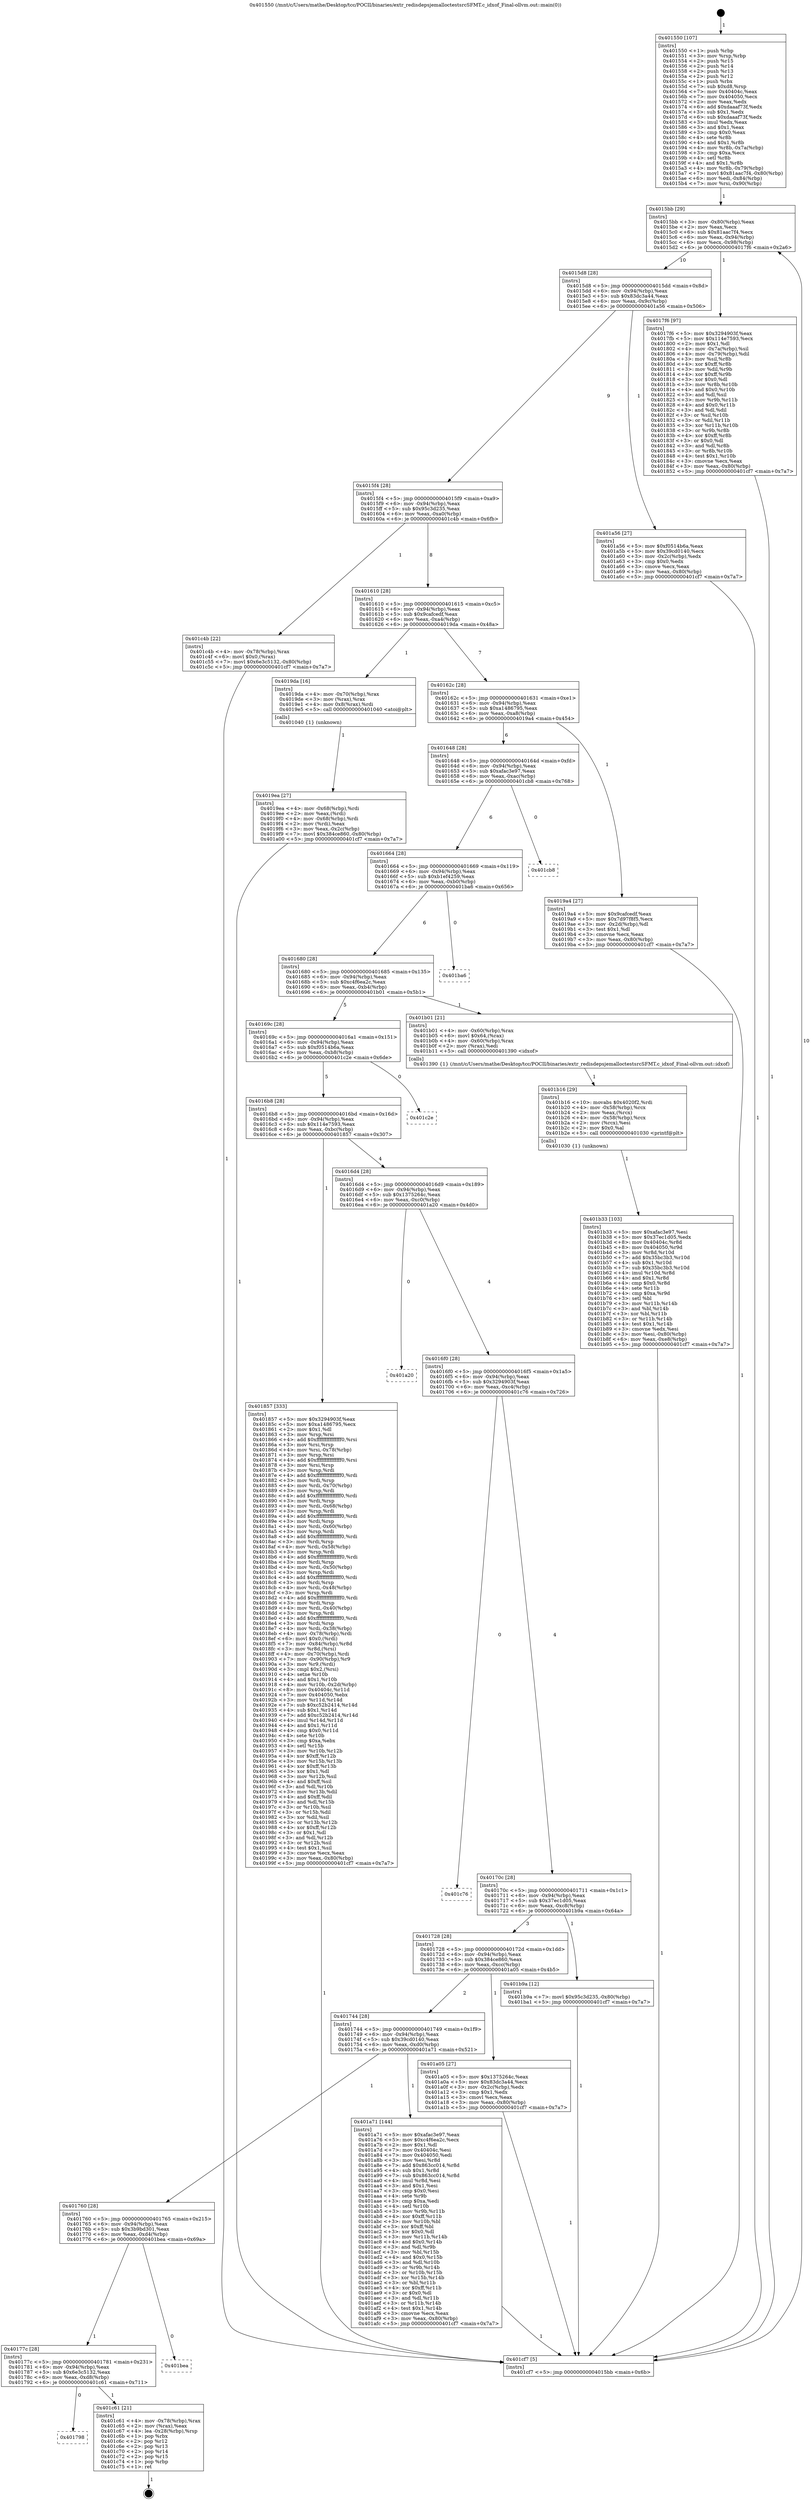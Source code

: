 digraph "0x401550" {
  label = "0x401550 (/mnt/c/Users/mathe/Desktop/tcc/POCII/binaries/extr_redisdepsjemalloctestsrcSFMT.c_idxof_Final-ollvm.out::main(0))"
  labelloc = "t"
  node[shape=record]

  Entry [label="",width=0.3,height=0.3,shape=circle,fillcolor=black,style=filled]
  "0x4015bb" [label="{
     0x4015bb [29]\l
     | [instrs]\l
     &nbsp;&nbsp;0x4015bb \<+3\>: mov -0x80(%rbp),%eax\l
     &nbsp;&nbsp;0x4015be \<+2\>: mov %eax,%ecx\l
     &nbsp;&nbsp;0x4015c0 \<+6\>: sub $0x81aac7f4,%ecx\l
     &nbsp;&nbsp;0x4015c6 \<+6\>: mov %eax,-0x94(%rbp)\l
     &nbsp;&nbsp;0x4015cc \<+6\>: mov %ecx,-0x98(%rbp)\l
     &nbsp;&nbsp;0x4015d2 \<+6\>: je 00000000004017f6 \<main+0x2a6\>\l
  }"]
  "0x4017f6" [label="{
     0x4017f6 [97]\l
     | [instrs]\l
     &nbsp;&nbsp;0x4017f6 \<+5\>: mov $0x3294903f,%eax\l
     &nbsp;&nbsp;0x4017fb \<+5\>: mov $0x114e7593,%ecx\l
     &nbsp;&nbsp;0x401800 \<+2\>: mov $0x1,%dl\l
     &nbsp;&nbsp;0x401802 \<+4\>: mov -0x7a(%rbp),%sil\l
     &nbsp;&nbsp;0x401806 \<+4\>: mov -0x79(%rbp),%dil\l
     &nbsp;&nbsp;0x40180a \<+3\>: mov %sil,%r8b\l
     &nbsp;&nbsp;0x40180d \<+4\>: xor $0xff,%r8b\l
     &nbsp;&nbsp;0x401811 \<+3\>: mov %dil,%r9b\l
     &nbsp;&nbsp;0x401814 \<+4\>: xor $0xff,%r9b\l
     &nbsp;&nbsp;0x401818 \<+3\>: xor $0x0,%dl\l
     &nbsp;&nbsp;0x40181b \<+3\>: mov %r8b,%r10b\l
     &nbsp;&nbsp;0x40181e \<+4\>: and $0x0,%r10b\l
     &nbsp;&nbsp;0x401822 \<+3\>: and %dl,%sil\l
     &nbsp;&nbsp;0x401825 \<+3\>: mov %r9b,%r11b\l
     &nbsp;&nbsp;0x401828 \<+4\>: and $0x0,%r11b\l
     &nbsp;&nbsp;0x40182c \<+3\>: and %dl,%dil\l
     &nbsp;&nbsp;0x40182f \<+3\>: or %sil,%r10b\l
     &nbsp;&nbsp;0x401832 \<+3\>: or %dil,%r11b\l
     &nbsp;&nbsp;0x401835 \<+3\>: xor %r11b,%r10b\l
     &nbsp;&nbsp;0x401838 \<+3\>: or %r9b,%r8b\l
     &nbsp;&nbsp;0x40183b \<+4\>: xor $0xff,%r8b\l
     &nbsp;&nbsp;0x40183f \<+3\>: or $0x0,%dl\l
     &nbsp;&nbsp;0x401842 \<+3\>: and %dl,%r8b\l
     &nbsp;&nbsp;0x401845 \<+3\>: or %r8b,%r10b\l
     &nbsp;&nbsp;0x401848 \<+4\>: test $0x1,%r10b\l
     &nbsp;&nbsp;0x40184c \<+3\>: cmovne %ecx,%eax\l
     &nbsp;&nbsp;0x40184f \<+3\>: mov %eax,-0x80(%rbp)\l
     &nbsp;&nbsp;0x401852 \<+5\>: jmp 0000000000401cf7 \<main+0x7a7\>\l
  }"]
  "0x4015d8" [label="{
     0x4015d8 [28]\l
     | [instrs]\l
     &nbsp;&nbsp;0x4015d8 \<+5\>: jmp 00000000004015dd \<main+0x8d\>\l
     &nbsp;&nbsp;0x4015dd \<+6\>: mov -0x94(%rbp),%eax\l
     &nbsp;&nbsp;0x4015e3 \<+5\>: sub $0x83dc3a44,%eax\l
     &nbsp;&nbsp;0x4015e8 \<+6\>: mov %eax,-0x9c(%rbp)\l
     &nbsp;&nbsp;0x4015ee \<+6\>: je 0000000000401a56 \<main+0x506\>\l
  }"]
  "0x401cf7" [label="{
     0x401cf7 [5]\l
     | [instrs]\l
     &nbsp;&nbsp;0x401cf7 \<+5\>: jmp 00000000004015bb \<main+0x6b\>\l
  }"]
  "0x401550" [label="{
     0x401550 [107]\l
     | [instrs]\l
     &nbsp;&nbsp;0x401550 \<+1\>: push %rbp\l
     &nbsp;&nbsp;0x401551 \<+3\>: mov %rsp,%rbp\l
     &nbsp;&nbsp;0x401554 \<+2\>: push %r15\l
     &nbsp;&nbsp;0x401556 \<+2\>: push %r14\l
     &nbsp;&nbsp;0x401558 \<+2\>: push %r13\l
     &nbsp;&nbsp;0x40155a \<+2\>: push %r12\l
     &nbsp;&nbsp;0x40155c \<+1\>: push %rbx\l
     &nbsp;&nbsp;0x40155d \<+7\>: sub $0xd8,%rsp\l
     &nbsp;&nbsp;0x401564 \<+7\>: mov 0x40404c,%eax\l
     &nbsp;&nbsp;0x40156b \<+7\>: mov 0x404050,%ecx\l
     &nbsp;&nbsp;0x401572 \<+2\>: mov %eax,%edx\l
     &nbsp;&nbsp;0x401574 \<+6\>: add $0xdaaaf73f,%edx\l
     &nbsp;&nbsp;0x40157a \<+3\>: sub $0x1,%edx\l
     &nbsp;&nbsp;0x40157d \<+6\>: sub $0xdaaaf73f,%edx\l
     &nbsp;&nbsp;0x401583 \<+3\>: imul %edx,%eax\l
     &nbsp;&nbsp;0x401586 \<+3\>: and $0x1,%eax\l
     &nbsp;&nbsp;0x401589 \<+3\>: cmp $0x0,%eax\l
     &nbsp;&nbsp;0x40158c \<+4\>: sete %r8b\l
     &nbsp;&nbsp;0x401590 \<+4\>: and $0x1,%r8b\l
     &nbsp;&nbsp;0x401594 \<+4\>: mov %r8b,-0x7a(%rbp)\l
     &nbsp;&nbsp;0x401598 \<+3\>: cmp $0xa,%ecx\l
     &nbsp;&nbsp;0x40159b \<+4\>: setl %r8b\l
     &nbsp;&nbsp;0x40159f \<+4\>: and $0x1,%r8b\l
     &nbsp;&nbsp;0x4015a3 \<+4\>: mov %r8b,-0x79(%rbp)\l
     &nbsp;&nbsp;0x4015a7 \<+7\>: movl $0x81aac7f4,-0x80(%rbp)\l
     &nbsp;&nbsp;0x4015ae \<+6\>: mov %edi,-0x84(%rbp)\l
     &nbsp;&nbsp;0x4015b4 \<+7\>: mov %rsi,-0x90(%rbp)\l
  }"]
  Exit [label="",width=0.3,height=0.3,shape=circle,fillcolor=black,style=filled,peripheries=2]
  "0x401a56" [label="{
     0x401a56 [27]\l
     | [instrs]\l
     &nbsp;&nbsp;0x401a56 \<+5\>: mov $0xf0514b6a,%eax\l
     &nbsp;&nbsp;0x401a5b \<+5\>: mov $0x39cd0140,%ecx\l
     &nbsp;&nbsp;0x401a60 \<+3\>: mov -0x2c(%rbp),%edx\l
     &nbsp;&nbsp;0x401a63 \<+3\>: cmp $0x0,%edx\l
     &nbsp;&nbsp;0x401a66 \<+3\>: cmove %ecx,%eax\l
     &nbsp;&nbsp;0x401a69 \<+3\>: mov %eax,-0x80(%rbp)\l
     &nbsp;&nbsp;0x401a6c \<+5\>: jmp 0000000000401cf7 \<main+0x7a7\>\l
  }"]
  "0x4015f4" [label="{
     0x4015f4 [28]\l
     | [instrs]\l
     &nbsp;&nbsp;0x4015f4 \<+5\>: jmp 00000000004015f9 \<main+0xa9\>\l
     &nbsp;&nbsp;0x4015f9 \<+6\>: mov -0x94(%rbp),%eax\l
     &nbsp;&nbsp;0x4015ff \<+5\>: sub $0x95c3d235,%eax\l
     &nbsp;&nbsp;0x401604 \<+6\>: mov %eax,-0xa0(%rbp)\l
     &nbsp;&nbsp;0x40160a \<+6\>: je 0000000000401c4b \<main+0x6fb\>\l
  }"]
  "0x401798" [label="{
     0x401798\l
  }", style=dashed]
  "0x401c4b" [label="{
     0x401c4b [22]\l
     | [instrs]\l
     &nbsp;&nbsp;0x401c4b \<+4\>: mov -0x78(%rbp),%rax\l
     &nbsp;&nbsp;0x401c4f \<+6\>: movl $0x0,(%rax)\l
     &nbsp;&nbsp;0x401c55 \<+7\>: movl $0x6e3c5132,-0x80(%rbp)\l
     &nbsp;&nbsp;0x401c5c \<+5\>: jmp 0000000000401cf7 \<main+0x7a7\>\l
  }"]
  "0x401610" [label="{
     0x401610 [28]\l
     | [instrs]\l
     &nbsp;&nbsp;0x401610 \<+5\>: jmp 0000000000401615 \<main+0xc5\>\l
     &nbsp;&nbsp;0x401615 \<+6\>: mov -0x94(%rbp),%eax\l
     &nbsp;&nbsp;0x40161b \<+5\>: sub $0x9cafcedf,%eax\l
     &nbsp;&nbsp;0x401620 \<+6\>: mov %eax,-0xa4(%rbp)\l
     &nbsp;&nbsp;0x401626 \<+6\>: je 00000000004019da \<main+0x48a\>\l
  }"]
  "0x401c61" [label="{
     0x401c61 [21]\l
     | [instrs]\l
     &nbsp;&nbsp;0x401c61 \<+4\>: mov -0x78(%rbp),%rax\l
     &nbsp;&nbsp;0x401c65 \<+2\>: mov (%rax),%eax\l
     &nbsp;&nbsp;0x401c67 \<+4\>: lea -0x28(%rbp),%rsp\l
     &nbsp;&nbsp;0x401c6b \<+1\>: pop %rbx\l
     &nbsp;&nbsp;0x401c6c \<+2\>: pop %r12\l
     &nbsp;&nbsp;0x401c6e \<+2\>: pop %r13\l
     &nbsp;&nbsp;0x401c70 \<+2\>: pop %r14\l
     &nbsp;&nbsp;0x401c72 \<+2\>: pop %r15\l
     &nbsp;&nbsp;0x401c74 \<+1\>: pop %rbp\l
     &nbsp;&nbsp;0x401c75 \<+1\>: ret\l
  }"]
  "0x4019da" [label="{
     0x4019da [16]\l
     | [instrs]\l
     &nbsp;&nbsp;0x4019da \<+4\>: mov -0x70(%rbp),%rax\l
     &nbsp;&nbsp;0x4019de \<+3\>: mov (%rax),%rax\l
     &nbsp;&nbsp;0x4019e1 \<+4\>: mov 0x8(%rax),%rdi\l
     &nbsp;&nbsp;0x4019e5 \<+5\>: call 0000000000401040 \<atoi@plt\>\l
     | [calls]\l
     &nbsp;&nbsp;0x401040 \{1\} (unknown)\l
  }"]
  "0x40162c" [label="{
     0x40162c [28]\l
     | [instrs]\l
     &nbsp;&nbsp;0x40162c \<+5\>: jmp 0000000000401631 \<main+0xe1\>\l
     &nbsp;&nbsp;0x401631 \<+6\>: mov -0x94(%rbp),%eax\l
     &nbsp;&nbsp;0x401637 \<+5\>: sub $0xa1486795,%eax\l
     &nbsp;&nbsp;0x40163c \<+6\>: mov %eax,-0xa8(%rbp)\l
     &nbsp;&nbsp;0x401642 \<+6\>: je 00000000004019a4 \<main+0x454\>\l
  }"]
  "0x40177c" [label="{
     0x40177c [28]\l
     | [instrs]\l
     &nbsp;&nbsp;0x40177c \<+5\>: jmp 0000000000401781 \<main+0x231\>\l
     &nbsp;&nbsp;0x401781 \<+6\>: mov -0x94(%rbp),%eax\l
     &nbsp;&nbsp;0x401787 \<+5\>: sub $0x6e3c5132,%eax\l
     &nbsp;&nbsp;0x40178c \<+6\>: mov %eax,-0xd8(%rbp)\l
     &nbsp;&nbsp;0x401792 \<+6\>: je 0000000000401c61 \<main+0x711\>\l
  }"]
  "0x4019a4" [label="{
     0x4019a4 [27]\l
     | [instrs]\l
     &nbsp;&nbsp;0x4019a4 \<+5\>: mov $0x9cafcedf,%eax\l
     &nbsp;&nbsp;0x4019a9 \<+5\>: mov $0x7d97f8f5,%ecx\l
     &nbsp;&nbsp;0x4019ae \<+3\>: mov -0x2d(%rbp),%dl\l
     &nbsp;&nbsp;0x4019b1 \<+3\>: test $0x1,%dl\l
     &nbsp;&nbsp;0x4019b4 \<+3\>: cmovne %ecx,%eax\l
     &nbsp;&nbsp;0x4019b7 \<+3\>: mov %eax,-0x80(%rbp)\l
     &nbsp;&nbsp;0x4019ba \<+5\>: jmp 0000000000401cf7 \<main+0x7a7\>\l
  }"]
  "0x401648" [label="{
     0x401648 [28]\l
     | [instrs]\l
     &nbsp;&nbsp;0x401648 \<+5\>: jmp 000000000040164d \<main+0xfd\>\l
     &nbsp;&nbsp;0x40164d \<+6\>: mov -0x94(%rbp),%eax\l
     &nbsp;&nbsp;0x401653 \<+5\>: sub $0xafac3e97,%eax\l
     &nbsp;&nbsp;0x401658 \<+6\>: mov %eax,-0xac(%rbp)\l
     &nbsp;&nbsp;0x40165e \<+6\>: je 0000000000401cb8 \<main+0x768\>\l
  }"]
  "0x401bea" [label="{
     0x401bea\l
  }", style=dashed]
  "0x401cb8" [label="{
     0x401cb8\l
  }", style=dashed]
  "0x401664" [label="{
     0x401664 [28]\l
     | [instrs]\l
     &nbsp;&nbsp;0x401664 \<+5\>: jmp 0000000000401669 \<main+0x119\>\l
     &nbsp;&nbsp;0x401669 \<+6\>: mov -0x94(%rbp),%eax\l
     &nbsp;&nbsp;0x40166f \<+5\>: sub $0xb1ef4259,%eax\l
     &nbsp;&nbsp;0x401674 \<+6\>: mov %eax,-0xb0(%rbp)\l
     &nbsp;&nbsp;0x40167a \<+6\>: je 0000000000401ba6 \<main+0x656\>\l
  }"]
  "0x401b33" [label="{
     0x401b33 [103]\l
     | [instrs]\l
     &nbsp;&nbsp;0x401b33 \<+5\>: mov $0xafac3e97,%esi\l
     &nbsp;&nbsp;0x401b38 \<+5\>: mov $0x37ec1d05,%edx\l
     &nbsp;&nbsp;0x401b3d \<+8\>: mov 0x40404c,%r8d\l
     &nbsp;&nbsp;0x401b45 \<+8\>: mov 0x404050,%r9d\l
     &nbsp;&nbsp;0x401b4d \<+3\>: mov %r8d,%r10d\l
     &nbsp;&nbsp;0x401b50 \<+7\>: add $0x35bc3b3,%r10d\l
     &nbsp;&nbsp;0x401b57 \<+4\>: sub $0x1,%r10d\l
     &nbsp;&nbsp;0x401b5b \<+7\>: sub $0x35bc3b3,%r10d\l
     &nbsp;&nbsp;0x401b62 \<+4\>: imul %r10d,%r8d\l
     &nbsp;&nbsp;0x401b66 \<+4\>: and $0x1,%r8d\l
     &nbsp;&nbsp;0x401b6a \<+4\>: cmp $0x0,%r8d\l
     &nbsp;&nbsp;0x401b6e \<+4\>: sete %r11b\l
     &nbsp;&nbsp;0x401b72 \<+4\>: cmp $0xa,%r9d\l
     &nbsp;&nbsp;0x401b76 \<+3\>: setl %bl\l
     &nbsp;&nbsp;0x401b79 \<+3\>: mov %r11b,%r14b\l
     &nbsp;&nbsp;0x401b7c \<+3\>: and %bl,%r14b\l
     &nbsp;&nbsp;0x401b7f \<+3\>: xor %bl,%r11b\l
     &nbsp;&nbsp;0x401b82 \<+3\>: or %r11b,%r14b\l
     &nbsp;&nbsp;0x401b85 \<+4\>: test $0x1,%r14b\l
     &nbsp;&nbsp;0x401b89 \<+3\>: cmovne %edx,%esi\l
     &nbsp;&nbsp;0x401b8c \<+3\>: mov %esi,-0x80(%rbp)\l
     &nbsp;&nbsp;0x401b8f \<+6\>: mov %eax,-0xe8(%rbp)\l
     &nbsp;&nbsp;0x401b95 \<+5\>: jmp 0000000000401cf7 \<main+0x7a7\>\l
  }"]
  "0x401ba6" [label="{
     0x401ba6\l
  }", style=dashed]
  "0x401680" [label="{
     0x401680 [28]\l
     | [instrs]\l
     &nbsp;&nbsp;0x401680 \<+5\>: jmp 0000000000401685 \<main+0x135\>\l
     &nbsp;&nbsp;0x401685 \<+6\>: mov -0x94(%rbp),%eax\l
     &nbsp;&nbsp;0x40168b \<+5\>: sub $0xc4f6ea2c,%eax\l
     &nbsp;&nbsp;0x401690 \<+6\>: mov %eax,-0xb4(%rbp)\l
     &nbsp;&nbsp;0x401696 \<+6\>: je 0000000000401b01 \<main+0x5b1\>\l
  }"]
  "0x401b16" [label="{
     0x401b16 [29]\l
     | [instrs]\l
     &nbsp;&nbsp;0x401b16 \<+10\>: movabs $0x4020f2,%rdi\l
     &nbsp;&nbsp;0x401b20 \<+4\>: mov -0x58(%rbp),%rcx\l
     &nbsp;&nbsp;0x401b24 \<+2\>: mov %eax,(%rcx)\l
     &nbsp;&nbsp;0x401b26 \<+4\>: mov -0x58(%rbp),%rcx\l
     &nbsp;&nbsp;0x401b2a \<+2\>: mov (%rcx),%esi\l
     &nbsp;&nbsp;0x401b2c \<+2\>: mov $0x0,%al\l
     &nbsp;&nbsp;0x401b2e \<+5\>: call 0000000000401030 \<printf@plt\>\l
     | [calls]\l
     &nbsp;&nbsp;0x401030 \{1\} (unknown)\l
  }"]
  "0x401b01" [label="{
     0x401b01 [21]\l
     | [instrs]\l
     &nbsp;&nbsp;0x401b01 \<+4\>: mov -0x60(%rbp),%rax\l
     &nbsp;&nbsp;0x401b05 \<+6\>: movl $0x64,(%rax)\l
     &nbsp;&nbsp;0x401b0b \<+4\>: mov -0x60(%rbp),%rax\l
     &nbsp;&nbsp;0x401b0f \<+2\>: mov (%rax),%edi\l
     &nbsp;&nbsp;0x401b11 \<+5\>: call 0000000000401390 \<idxof\>\l
     | [calls]\l
     &nbsp;&nbsp;0x401390 \{1\} (/mnt/c/Users/mathe/Desktop/tcc/POCII/binaries/extr_redisdepsjemalloctestsrcSFMT.c_idxof_Final-ollvm.out::idxof)\l
  }"]
  "0x40169c" [label="{
     0x40169c [28]\l
     | [instrs]\l
     &nbsp;&nbsp;0x40169c \<+5\>: jmp 00000000004016a1 \<main+0x151\>\l
     &nbsp;&nbsp;0x4016a1 \<+6\>: mov -0x94(%rbp),%eax\l
     &nbsp;&nbsp;0x4016a7 \<+5\>: sub $0xf0514b6a,%eax\l
     &nbsp;&nbsp;0x4016ac \<+6\>: mov %eax,-0xb8(%rbp)\l
     &nbsp;&nbsp;0x4016b2 \<+6\>: je 0000000000401c2e \<main+0x6de\>\l
  }"]
  "0x401760" [label="{
     0x401760 [28]\l
     | [instrs]\l
     &nbsp;&nbsp;0x401760 \<+5\>: jmp 0000000000401765 \<main+0x215\>\l
     &nbsp;&nbsp;0x401765 \<+6\>: mov -0x94(%rbp),%eax\l
     &nbsp;&nbsp;0x40176b \<+5\>: sub $0x3b9bd301,%eax\l
     &nbsp;&nbsp;0x401770 \<+6\>: mov %eax,-0xd4(%rbp)\l
     &nbsp;&nbsp;0x401776 \<+6\>: je 0000000000401bea \<main+0x69a\>\l
  }"]
  "0x401c2e" [label="{
     0x401c2e\l
  }", style=dashed]
  "0x4016b8" [label="{
     0x4016b8 [28]\l
     | [instrs]\l
     &nbsp;&nbsp;0x4016b8 \<+5\>: jmp 00000000004016bd \<main+0x16d\>\l
     &nbsp;&nbsp;0x4016bd \<+6\>: mov -0x94(%rbp),%eax\l
     &nbsp;&nbsp;0x4016c3 \<+5\>: sub $0x114e7593,%eax\l
     &nbsp;&nbsp;0x4016c8 \<+6\>: mov %eax,-0xbc(%rbp)\l
     &nbsp;&nbsp;0x4016ce \<+6\>: je 0000000000401857 \<main+0x307\>\l
  }"]
  "0x401a71" [label="{
     0x401a71 [144]\l
     | [instrs]\l
     &nbsp;&nbsp;0x401a71 \<+5\>: mov $0xafac3e97,%eax\l
     &nbsp;&nbsp;0x401a76 \<+5\>: mov $0xc4f6ea2c,%ecx\l
     &nbsp;&nbsp;0x401a7b \<+2\>: mov $0x1,%dl\l
     &nbsp;&nbsp;0x401a7d \<+7\>: mov 0x40404c,%esi\l
     &nbsp;&nbsp;0x401a84 \<+7\>: mov 0x404050,%edi\l
     &nbsp;&nbsp;0x401a8b \<+3\>: mov %esi,%r8d\l
     &nbsp;&nbsp;0x401a8e \<+7\>: add $0x863cc014,%r8d\l
     &nbsp;&nbsp;0x401a95 \<+4\>: sub $0x1,%r8d\l
     &nbsp;&nbsp;0x401a99 \<+7\>: sub $0x863cc014,%r8d\l
     &nbsp;&nbsp;0x401aa0 \<+4\>: imul %r8d,%esi\l
     &nbsp;&nbsp;0x401aa4 \<+3\>: and $0x1,%esi\l
     &nbsp;&nbsp;0x401aa7 \<+3\>: cmp $0x0,%esi\l
     &nbsp;&nbsp;0x401aaa \<+4\>: sete %r9b\l
     &nbsp;&nbsp;0x401aae \<+3\>: cmp $0xa,%edi\l
     &nbsp;&nbsp;0x401ab1 \<+4\>: setl %r10b\l
     &nbsp;&nbsp;0x401ab5 \<+3\>: mov %r9b,%r11b\l
     &nbsp;&nbsp;0x401ab8 \<+4\>: xor $0xff,%r11b\l
     &nbsp;&nbsp;0x401abc \<+3\>: mov %r10b,%bl\l
     &nbsp;&nbsp;0x401abf \<+3\>: xor $0xff,%bl\l
     &nbsp;&nbsp;0x401ac2 \<+3\>: xor $0x0,%dl\l
     &nbsp;&nbsp;0x401ac5 \<+3\>: mov %r11b,%r14b\l
     &nbsp;&nbsp;0x401ac8 \<+4\>: and $0x0,%r14b\l
     &nbsp;&nbsp;0x401acc \<+3\>: and %dl,%r9b\l
     &nbsp;&nbsp;0x401acf \<+3\>: mov %bl,%r15b\l
     &nbsp;&nbsp;0x401ad2 \<+4\>: and $0x0,%r15b\l
     &nbsp;&nbsp;0x401ad6 \<+3\>: and %dl,%r10b\l
     &nbsp;&nbsp;0x401ad9 \<+3\>: or %r9b,%r14b\l
     &nbsp;&nbsp;0x401adc \<+3\>: or %r10b,%r15b\l
     &nbsp;&nbsp;0x401adf \<+3\>: xor %r15b,%r14b\l
     &nbsp;&nbsp;0x401ae2 \<+3\>: or %bl,%r11b\l
     &nbsp;&nbsp;0x401ae5 \<+4\>: xor $0xff,%r11b\l
     &nbsp;&nbsp;0x401ae9 \<+3\>: or $0x0,%dl\l
     &nbsp;&nbsp;0x401aec \<+3\>: and %dl,%r11b\l
     &nbsp;&nbsp;0x401aef \<+3\>: or %r11b,%r14b\l
     &nbsp;&nbsp;0x401af2 \<+4\>: test $0x1,%r14b\l
     &nbsp;&nbsp;0x401af6 \<+3\>: cmovne %ecx,%eax\l
     &nbsp;&nbsp;0x401af9 \<+3\>: mov %eax,-0x80(%rbp)\l
     &nbsp;&nbsp;0x401afc \<+5\>: jmp 0000000000401cf7 \<main+0x7a7\>\l
  }"]
  "0x401857" [label="{
     0x401857 [333]\l
     | [instrs]\l
     &nbsp;&nbsp;0x401857 \<+5\>: mov $0x3294903f,%eax\l
     &nbsp;&nbsp;0x40185c \<+5\>: mov $0xa1486795,%ecx\l
     &nbsp;&nbsp;0x401861 \<+2\>: mov $0x1,%dl\l
     &nbsp;&nbsp;0x401863 \<+3\>: mov %rsp,%rsi\l
     &nbsp;&nbsp;0x401866 \<+4\>: add $0xfffffffffffffff0,%rsi\l
     &nbsp;&nbsp;0x40186a \<+3\>: mov %rsi,%rsp\l
     &nbsp;&nbsp;0x40186d \<+4\>: mov %rsi,-0x78(%rbp)\l
     &nbsp;&nbsp;0x401871 \<+3\>: mov %rsp,%rsi\l
     &nbsp;&nbsp;0x401874 \<+4\>: add $0xfffffffffffffff0,%rsi\l
     &nbsp;&nbsp;0x401878 \<+3\>: mov %rsi,%rsp\l
     &nbsp;&nbsp;0x40187b \<+3\>: mov %rsp,%rdi\l
     &nbsp;&nbsp;0x40187e \<+4\>: add $0xfffffffffffffff0,%rdi\l
     &nbsp;&nbsp;0x401882 \<+3\>: mov %rdi,%rsp\l
     &nbsp;&nbsp;0x401885 \<+4\>: mov %rdi,-0x70(%rbp)\l
     &nbsp;&nbsp;0x401889 \<+3\>: mov %rsp,%rdi\l
     &nbsp;&nbsp;0x40188c \<+4\>: add $0xfffffffffffffff0,%rdi\l
     &nbsp;&nbsp;0x401890 \<+3\>: mov %rdi,%rsp\l
     &nbsp;&nbsp;0x401893 \<+4\>: mov %rdi,-0x68(%rbp)\l
     &nbsp;&nbsp;0x401897 \<+3\>: mov %rsp,%rdi\l
     &nbsp;&nbsp;0x40189a \<+4\>: add $0xfffffffffffffff0,%rdi\l
     &nbsp;&nbsp;0x40189e \<+3\>: mov %rdi,%rsp\l
     &nbsp;&nbsp;0x4018a1 \<+4\>: mov %rdi,-0x60(%rbp)\l
     &nbsp;&nbsp;0x4018a5 \<+3\>: mov %rsp,%rdi\l
     &nbsp;&nbsp;0x4018a8 \<+4\>: add $0xfffffffffffffff0,%rdi\l
     &nbsp;&nbsp;0x4018ac \<+3\>: mov %rdi,%rsp\l
     &nbsp;&nbsp;0x4018af \<+4\>: mov %rdi,-0x58(%rbp)\l
     &nbsp;&nbsp;0x4018b3 \<+3\>: mov %rsp,%rdi\l
     &nbsp;&nbsp;0x4018b6 \<+4\>: add $0xfffffffffffffff0,%rdi\l
     &nbsp;&nbsp;0x4018ba \<+3\>: mov %rdi,%rsp\l
     &nbsp;&nbsp;0x4018bd \<+4\>: mov %rdi,-0x50(%rbp)\l
     &nbsp;&nbsp;0x4018c1 \<+3\>: mov %rsp,%rdi\l
     &nbsp;&nbsp;0x4018c4 \<+4\>: add $0xfffffffffffffff0,%rdi\l
     &nbsp;&nbsp;0x4018c8 \<+3\>: mov %rdi,%rsp\l
     &nbsp;&nbsp;0x4018cb \<+4\>: mov %rdi,-0x48(%rbp)\l
     &nbsp;&nbsp;0x4018cf \<+3\>: mov %rsp,%rdi\l
     &nbsp;&nbsp;0x4018d2 \<+4\>: add $0xfffffffffffffff0,%rdi\l
     &nbsp;&nbsp;0x4018d6 \<+3\>: mov %rdi,%rsp\l
     &nbsp;&nbsp;0x4018d9 \<+4\>: mov %rdi,-0x40(%rbp)\l
     &nbsp;&nbsp;0x4018dd \<+3\>: mov %rsp,%rdi\l
     &nbsp;&nbsp;0x4018e0 \<+4\>: add $0xfffffffffffffff0,%rdi\l
     &nbsp;&nbsp;0x4018e4 \<+3\>: mov %rdi,%rsp\l
     &nbsp;&nbsp;0x4018e7 \<+4\>: mov %rdi,-0x38(%rbp)\l
     &nbsp;&nbsp;0x4018eb \<+4\>: mov -0x78(%rbp),%rdi\l
     &nbsp;&nbsp;0x4018ef \<+6\>: movl $0x0,(%rdi)\l
     &nbsp;&nbsp;0x4018f5 \<+7\>: mov -0x84(%rbp),%r8d\l
     &nbsp;&nbsp;0x4018fc \<+3\>: mov %r8d,(%rsi)\l
     &nbsp;&nbsp;0x4018ff \<+4\>: mov -0x70(%rbp),%rdi\l
     &nbsp;&nbsp;0x401903 \<+7\>: mov -0x90(%rbp),%r9\l
     &nbsp;&nbsp;0x40190a \<+3\>: mov %r9,(%rdi)\l
     &nbsp;&nbsp;0x40190d \<+3\>: cmpl $0x2,(%rsi)\l
     &nbsp;&nbsp;0x401910 \<+4\>: setne %r10b\l
     &nbsp;&nbsp;0x401914 \<+4\>: and $0x1,%r10b\l
     &nbsp;&nbsp;0x401918 \<+4\>: mov %r10b,-0x2d(%rbp)\l
     &nbsp;&nbsp;0x40191c \<+8\>: mov 0x40404c,%r11d\l
     &nbsp;&nbsp;0x401924 \<+7\>: mov 0x404050,%ebx\l
     &nbsp;&nbsp;0x40192b \<+3\>: mov %r11d,%r14d\l
     &nbsp;&nbsp;0x40192e \<+7\>: sub $0xc52b2414,%r14d\l
     &nbsp;&nbsp;0x401935 \<+4\>: sub $0x1,%r14d\l
     &nbsp;&nbsp;0x401939 \<+7\>: add $0xc52b2414,%r14d\l
     &nbsp;&nbsp;0x401940 \<+4\>: imul %r14d,%r11d\l
     &nbsp;&nbsp;0x401944 \<+4\>: and $0x1,%r11d\l
     &nbsp;&nbsp;0x401948 \<+4\>: cmp $0x0,%r11d\l
     &nbsp;&nbsp;0x40194c \<+4\>: sete %r10b\l
     &nbsp;&nbsp;0x401950 \<+3\>: cmp $0xa,%ebx\l
     &nbsp;&nbsp;0x401953 \<+4\>: setl %r15b\l
     &nbsp;&nbsp;0x401957 \<+3\>: mov %r10b,%r12b\l
     &nbsp;&nbsp;0x40195a \<+4\>: xor $0xff,%r12b\l
     &nbsp;&nbsp;0x40195e \<+3\>: mov %r15b,%r13b\l
     &nbsp;&nbsp;0x401961 \<+4\>: xor $0xff,%r13b\l
     &nbsp;&nbsp;0x401965 \<+3\>: xor $0x1,%dl\l
     &nbsp;&nbsp;0x401968 \<+3\>: mov %r12b,%sil\l
     &nbsp;&nbsp;0x40196b \<+4\>: and $0xff,%sil\l
     &nbsp;&nbsp;0x40196f \<+3\>: and %dl,%r10b\l
     &nbsp;&nbsp;0x401972 \<+3\>: mov %r13b,%dil\l
     &nbsp;&nbsp;0x401975 \<+4\>: and $0xff,%dil\l
     &nbsp;&nbsp;0x401979 \<+3\>: and %dl,%r15b\l
     &nbsp;&nbsp;0x40197c \<+3\>: or %r10b,%sil\l
     &nbsp;&nbsp;0x40197f \<+3\>: or %r15b,%dil\l
     &nbsp;&nbsp;0x401982 \<+3\>: xor %dil,%sil\l
     &nbsp;&nbsp;0x401985 \<+3\>: or %r13b,%r12b\l
     &nbsp;&nbsp;0x401988 \<+4\>: xor $0xff,%r12b\l
     &nbsp;&nbsp;0x40198c \<+3\>: or $0x1,%dl\l
     &nbsp;&nbsp;0x40198f \<+3\>: and %dl,%r12b\l
     &nbsp;&nbsp;0x401992 \<+3\>: or %r12b,%sil\l
     &nbsp;&nbsp;0x401995 \<+4\>: test $0x1,%sil\l
     &nbsp;&nbsp;0x401999 \<+3\>: cmovne %ecx,%eax\l
     &nbsp;&nbsp;0x40199c \<+3\>: mov %eax,-0x80(%rbp)\l
     &nbsp;&nbsp;0x40199f \<+5\>: jmp 0000000000401cf7 \<main+0x7a7\>\l
  }"]
  "0x4016d4" [label="{
     0x4016d4 [28]\l
     | [instrs]\l
     &nbsp;&nbsp;0x4016d4 \<+5\>: jmp 00000000004016d9 \<main+0x189\>\l
     &nbsp;&nbsp;0x4016d9 \<+6\>: mov -0x94(%rbp),%eax\l
     &nbsp;&nbsp;0x4016df \<+5\>: sub $0x1375264c,%eax\l
     &nbsp;&nbsp;0x4016e4 \<+6\>: mov %eax,-0xc0(%rbp)\l
     &nbsp;&nbsp;0x4016ea \<+6\>: je 0000000000401a20 \<main+0x4d0\>\l
  }"]
  "0x401744" [label="{
     0x401744 [28]\l
     | [instrs]\l
     &nbsp;&nbsp;0x401744 \<+5\>: jmp 0000000000401749 \<main+0x1f9\>\l
     &nbsp;&nbsp;0x401749 \<+6\>: mov -0x94(%rbp),%eax\l
     &nbsp;&nbsp;0x40174f \<+5\>: sub $0x39cd0140,%eax\l
     &nbsp;&nbsp;0x401754 \<+6\>: mov %eax,-0xd0(%rbp)\l
     &nbsp;&nbsp;0x40175a \<+6\>: je 0000000000401a71 \<main+0x521\>\l
  }"]
  "0x4019ea" [label="{
     0x4019ea [27]\l
     | [instrs]\l
     &nbsp;&nbsp;0x4019ea \<+4\>: mov -0x68(%rbp),%rdi\l
     &nbsp;&nbsp;0x4019ee \<+2\>: mov %eax,(%rdi)\l
     &nbsp;&nbsp;0x4019f0 \<+4\>: mov -0x68(%rbp),%rdi\l
     &nbsp;&nbsp;0x4019f4 \<+2\>: mov (%rdi),%eax\l
     &nbsp;&nbsp;0x4019f6 \<+3\>: mov %eax,-0x2c(%rbp)\l
     &nbsp;&nbsp;0x4019f9 \<+7\>: movl $0x384ce860,-0x80(%rbp)\l
     &nbsp;&nbsp;0x401a00 \<+5\>: jmp 0000000000401cf7 \<main+0x7a7\>\l
  }"]
  "0x401a05" [label="{
     0x401a05 [27]\l
     | [instrs]\l
     &nbsp;&nbsp;0x401a05 \<+5\>: mov $0x1375264c,%eax\l
     &nbsp;&nbsp;0x401a0a \<+5\>: mov $0x83dc3a44,%ecx\l
     &nbsp;&nbsp;0x401a0f \<+3\>: mov -0x2c(%rbp),%edx\l
     &nbsp;&nbsp;0x401a12 \<+3\>: cmp $0x1,%edx\l
     &nbsp;&nbsp;0x401a15 \<+3\>: cmovl %ecx,%eax\l
     &nbsp;&nbsp;0x401a18 \<+3\>: mov %eax,-0x80(%rbp)\l
     &nbsp;&nbsp;0x401a1b \<+5\>: jmp 0000000000401cf7 \<main+0x7a7\>\l
  }"]
  "0x401a20" [label="{
     0x401a20\l
  }", style=dashed]
  "0x4016f0" [label="{
     0x4016f0 [28]\l
     | [instrs]\l
     &nbsp;&nbsp;0x4016f0 \<+5\>: jmp 00000000004016f5 \<main+0x1a5\>\l
     &nbsp;&nbsp;0x4016f5 \<+6\>: mov -0x94(%rbp),%eax\l
     &nbsp;&nbsp;0x4016fb \<+5\>: sub $0x3294903f,%eax\l
     &nbsp;&nbsp;0x401700 \<+6\>: mov %eax,-0xc4(%rbp)\l
     &nbsp;&nbsp;0x401706 \<+6\>: je 0000000000401c76 \<main+0x726\>\l
  }"]
  "0x401728" [label="{
     0x401728 [28]\l
     | [instrs]\l
     &nbsp;&nbsp;0x401728 \<+5\>: jmp 000000000040172d \<main+0x1dd\>\l
     &nbsp;&nbsp;0x40172d \<+6\>: mov -0x94(%rbp),%eax\l
     &nbsp;&nbsp;0x401733 \<+5\>: sub $0x384ce860,%eax\l
     &nbsp;&nbsp;0x401738 \<+6\>: mov %eax,-0xcc(%rbp)\l
     &nbsp;&nbsp;0x40173e \<+6\>: je 0000000000401a05 \<main+0x4b5\>\l
  }"]
  "0x401c76" [label="{
     0x401c76\l
  }", style=dashed]
  "0x40170c" [label="{
     0x40170c [28]\l
     | [instrs]\l
     &nbsp;&nbsp;0x40170c \<+5\>: jmp 0000000000401711 \<main+0x1c1\>\l
     &nbsp;&nbsp;0x401711 \<+6\>: mov -0x94(%rbp),%eax\l
     &nbsp;&nbsp;0x401717 \<+5\>: sub $0x37ec1d05,%eax\l
     &nbsp;&nbsp;0x40171c \<+6\>: mov %eax,-0xc8(%rbp)\l
     &nbsp;&nbsp;0x401722 \<+6\>: je 0000000000401b9a \<main+0x64a\>\l
  }"]
  "0x401b9a" [label="{
     0x401b9a [12]\l
     | [instrs]\l
     &nbsp;&nbsp;0x401b9a \<+7\>: movl $0x95c3d235,-0x80(%rbp)\l
     &nbsp;&nbsp;0x401ba1 \<+5\>: jmp 0000000000401cf7 \<main+0x7a7\>\l
  }"]
  Entry -> "0x401550" [label=" 1"]
  "0x4015bb" -> "0x4017f6" [label=" 1"]
  "0x4015bb" -> "0x4015d8" [label=" 10"]
  "0x4017f6" -> "0x401cf7" [label=" 1"]
  "0x401550" -> "0x4015bb" [label=" 1"]
  "0x401cf7" -> "0x4015bb" [label=" 10"]
  "0x401c61" -> Exit [label=" 1"]
  "0x4015d8" -> "0x401a56" [label=" 1"]
  "0x4015d8" -> "0x4015f4" [label=" 9"]
  "0x40177c" -> "0x401798" [label=" 0"]
  "0x4015f4" -> "0x401c4b" [label=" 1"]
  "0x4015f4" -> "0x401610" [label=" 8"]
  "0x40177c" -> "0x401c61" [label=" 1"]
  "0x401610" -> "0x4019da" [label=" 1"]
  "0x401610" -> "0x40162c" [label=" 7"]
  "0x401760" -> "0x40177c" [label=" 1"]
  "0x40162c" -> "0x4019a4" [label=" 1"]
  "0x40162c" -> "0x401648" [label=" 6"]
  "0x401760" -> "0x401bea" [label=" 0"]
  "0x401648" -> "0x401cb8" [label=" 0"]
  "0x401648" -> "0x401664" [label=" 6"]
  "0x401c4b" -> "0x401cf7" [label=" 1"]
  "0x401664" -> "0x401ba6" [label=" 0"]
  "0x401664" -> "0x401680" [label=" 6"]
  "0x401b9a" -> "0x401cf7" [label=" 1"]
  "0x401680" -> "0x401b01" [label=" 1"]
  "0x401680" -> "0x40169c" [label=" 5"]
  "0x401b33" -> "0x401cf7" [label=" 1"]
  "0x40169c" -> "0x401c2e" [label=" 0"]
  "0x40169c" -> "0x4016b8" [label=" 5"]
  "0x401b16" -> "0x401b33" [label=" 1"]
  "0x4016b8" -> "0x401857" [label=" 1"]
  "0x4016b8" -> "0x4016d4" [label=" 4"]
  "0x401b01" -> "0x401b16" [label=" 1"]
  "0x401857" -> "0x401cf7" [label=" 1"]
  "0x4019a4" -> "0x401cf7" [label=" 1"]
  "0x4019da" -> "0x4019ea" [label=" 1"]
  "0x4019ea" -> "0x401cf7" [label=" 1"]
  "0x401744" -> "0x401760" [label=" 1"]
  "0x4016d4" -> "0x401a20" [label=" 0"]
  "0x4016d4" -> "0x4016f0" [label=" 4"]
  "0x401744" -> "0x401a71" [label=" 1"]
  "0x4016f0" -> "0x401c76" [label=" 0"]
  "0x4016f0" -> "0x40170c" [label=" 4"]
  "0x401a56" -> "0x401cf7" [label=" 1"]
  "0x40170c" -> "0x401b9a" [label=" 1"]
  "0x40170c" -> "0x401728" [label=" 3"]
  "0x401a71" -> "0x401cf7" [label=" 1"]
  "0x401728" -> "0x401a05" [label=" 1"]
  "0x401728" -> "0x401744" [label=" 2"]
  "0x401a05" -> "0x401cf7" [label=" 1"]
}
